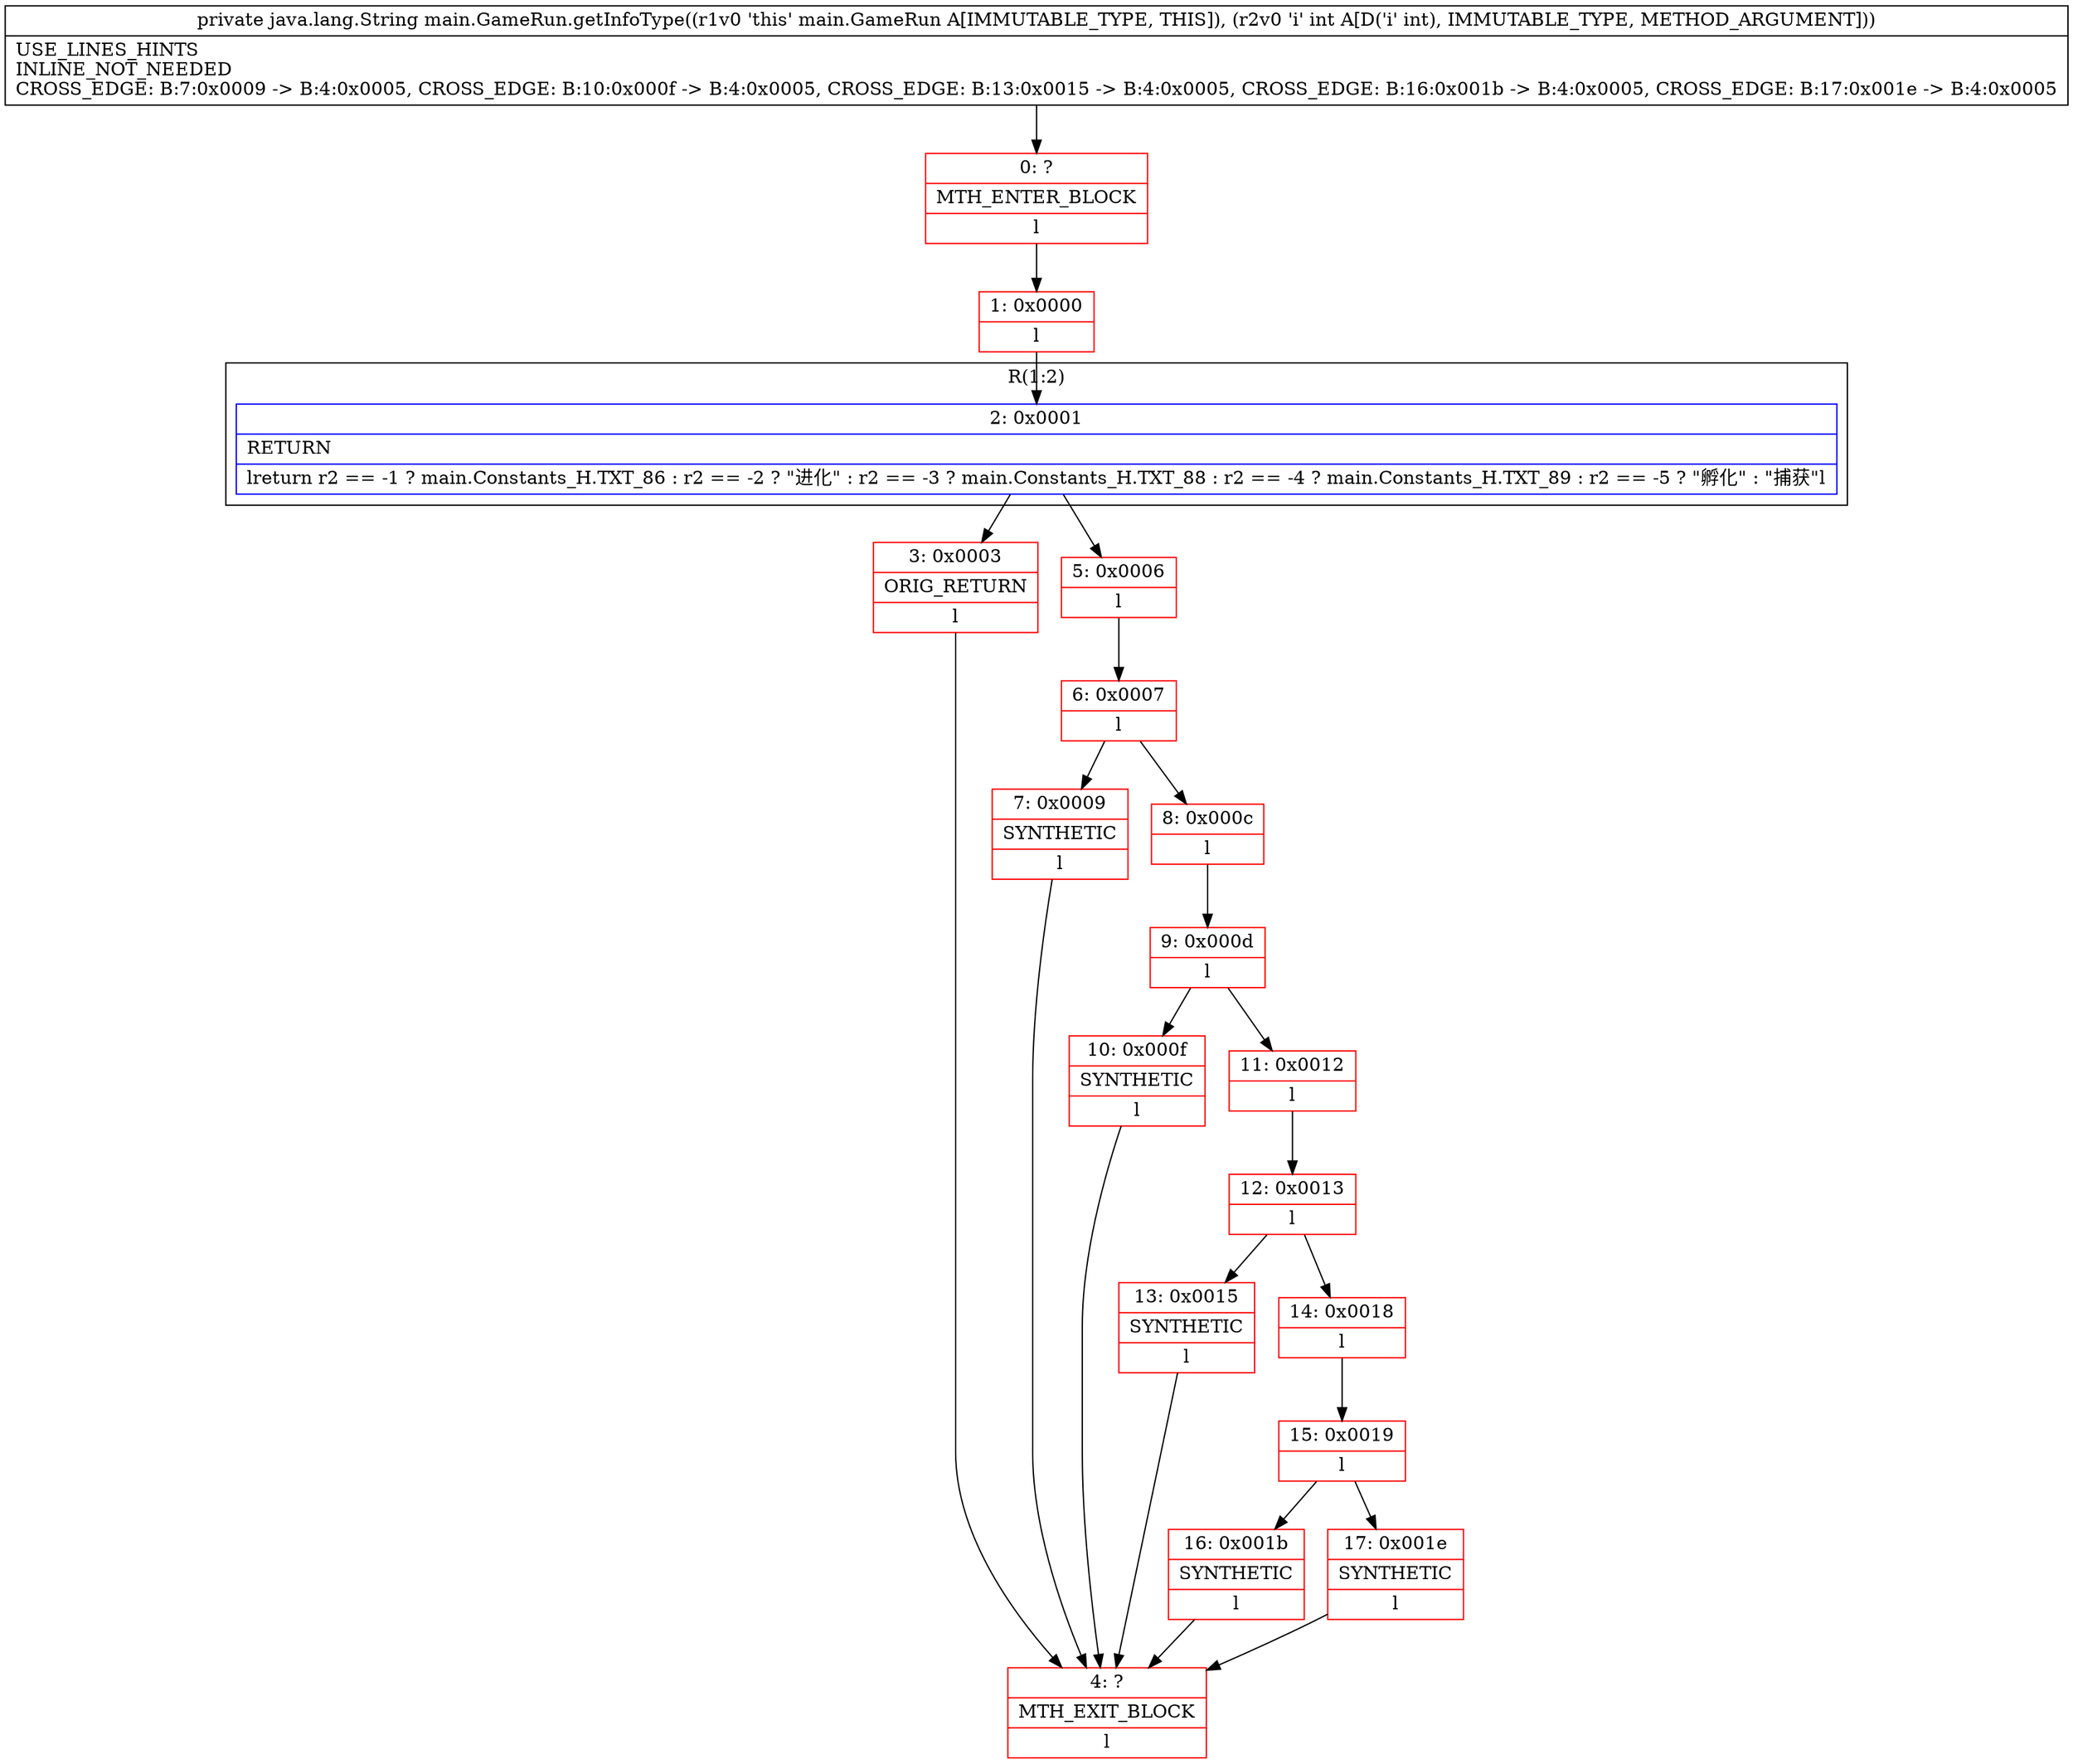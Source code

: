 digraph "CFG formain.GameRun.getInfoType(I)Ljava\/lang\/String;" {
subgraph cluster_Region_1460209766 {
label = "R(1:2)";
node [shape=record,color=blue];
Node_2 [shape=record,label="{2\:\ 0x0001|RETURN\l|lreturn r2 == \-1 ? main.Constants_H.TXT_86 : r2 == \-2 ? \"进化\" : r2 == \-3 ? main.Constants_H.TXT_88 : r2 == \-4 ? main.Constants_H.TXT_89 : r2 == \-5 ? \"孵化\" : \"捕获\"l}"];
}
Node_0 [shape=record,color=red,label="{0\:\ ?|MTH_ENTER_BLOCK\l|l}"];
Node_1 [shape=record,color=red,label="{1\:\ 0x0000|l}"];
Node_3 [shape=record,color=red,label="{3\:\ 0x0003|ORIG_RETURN\l|l}"];
Node_4 [shape=record,color=red,label="{4\:\ ?|MTH_EXIT_BLOCK\l|l}"];
Node_5 [shape=record,color=red,label="{5\:\ 0x0006|l}"];
Node_6 [shape=record,color=red,label="{6\:\ 0x0007|l}"];
Node_7 [shape=record,color=red,label="{7\:\ 0x0009|SYNTHETIC\l|l}"];
Node_8 [shape=record,color=red,label="{8\:\ 0x000c|l}"];
Node_9 [shape=record,color=red,label="{9\:\ 0x000d|l}"];
Node_10 [shape=record,color=red,label="{10\:\ 0x000f|SYNTHETIC\l|l}"];
Node_11 [shape=record,color=red,label="{11\:\ 0x0012|l}"];
Node_12 [shape=record,color=red,label="{12\:\ 0x0013|l}"];
Node_13 [shape=record,color=red,label="{13\:\ 0x0015|SYNTHETIC\l|l}"];
Node_14 [shape=record,color=red,label="{14\:\ 0x0018|l}"];
Node_15 [shape=record,color=red,label="{15\:\ 0x0019|l}"];
Node_16 [shape=record,color=red,label="{16\:\ 0x001b|SYNTHETIC\l|l}"];
Node_17 [shape=record,color=red,label="{17\:\ 0x001e|SYNTHETIC\l|l}"];
MethodNode[shape=record,label="{private java.lang.String main.GameRun.getInfoType((r1v0 'this' main.GameRun A[IMMUTABLE_TYPE, THIS]), (r2v0 'i' int A[D('i' int), IMMUTABLE_TYPE, METHOD_ARGUMENT]))  | USE_LINES_HINTS\lINLINE_NOT_NEEDED\lCROSS_EDGE: B:7:0x0009 \-\> B:4:0x0005, CROSS_EDGE: B:10:0x000f \-\> B:4:0x0005, CROSS_EDGE: B:13:0x0015 \-\> B:4:0x0005, CROSS_EDGE: B:16:0x001b \-\> B:4:0x0005, CROSS_EDGE: B:17:0x001e \-\> B:4:0x0005\l}"];
MethodNode -> Node_0;
Node_2 -> Node_3;
Node_2 -> Node_5;
Node_0 -> Node_1;
Node_1 -> Node_2;
Node_3 -> Node_4;
Node_5 -> Node_6;
Node_6 -> Node_7;
Node_6 -> Node_8;
Node_7 -> Node_4;
Node_8 -> Node_9;
Node_9 -> Node_10;
Node_9 -> Node_11;
Node_10 -> Node_4;
Node_11 -> Node_12;
Node_12 -> Node_13;
Node_12 -> Node_14;
Node_13 -> Node_4;
Node_14 -> Node_15;
Node_15 -> Node_16;
Node_15 -> Node_17;
Node_16 -> Node_4;
Node_17 -> Node_4;
}

